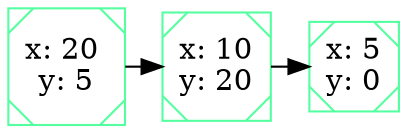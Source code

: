 digraph G {
node [shape=Msquare, color=seagreen1];
//agregar nodos
"20 ,5"[label="x: 20 
y: 5"];
"10,20"[label="x: 10
y: 20"];
"5,0"[label="x: 5
y: 0"];
{rank=same;
"20 ,5"->"10,20"->"5,0"}
}
